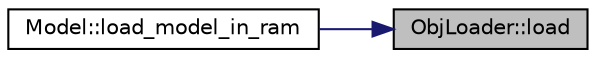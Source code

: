 digraph "ObjLoader::load"
{
 // INTERACTIVE_SVG=YES
 // LATEX_PDF_SIZE
  bgcolor="transparent";
  edge [fontname="Helvetica",fontsize="10",labelfontname="Helvetica",labelfontsize="10"];
  node [fontname="Helvetica",fontsize="10",shape=record];
  rankdir="RL";
  Node1 [label="ObjLoader::load",height=0.2,width=0.4,color="black", fillcolor="grey75", style="filled", fontcolor="black",tooltip=" "];
  Node1 -> Node2 [dir="back",color="midnightblue",fontsize="10",style="solid",fontname="Helvetica"];
  Node2 [label="Model::load_model_in_ram",height=0.2,width=0.4,color="black",URL="$d0/de3/class_model.html#a73635a4127d2843e7ee392a78beed3ac",tooltip=" "];
}
